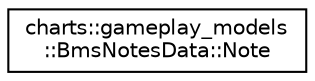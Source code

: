 digraph "Graphical Class Hierarchy"
{
 // LATEX_PDF_SIZE
  edge [fontname="Helvetica",fontsize="10",labelfontname="Helvetica",labelfontsize="10"];
  node [fontname="Helvetica",fontsize="10",shape=record];
  rankdir="LR";
  Node0 [label="charts::gameplay_models\l::BmsNotesData::Note",height=0.2,width=0.4,color="black", fillcolor="white", style="filled",URL="$structcharts_1_1gameplay__models_1_1BmsNotesData_1_1Note.html",tooltip=" "];
}
